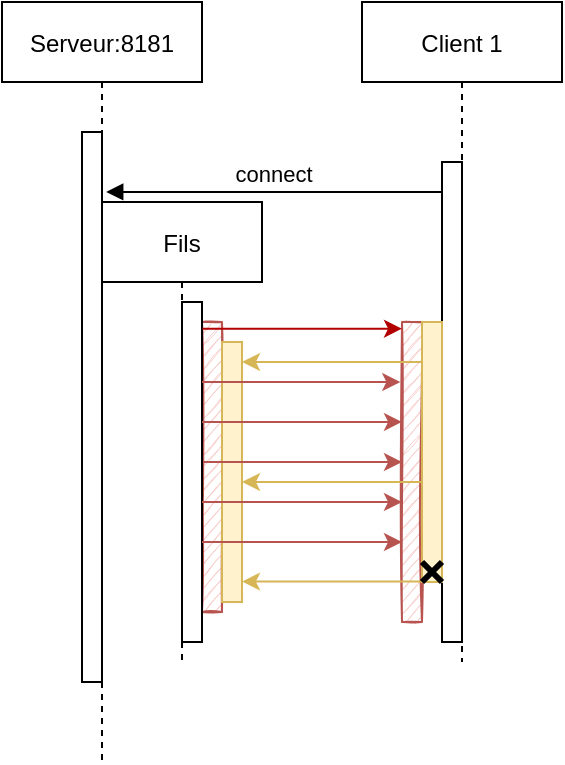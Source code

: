 <mxfile version="14.0.0" type="gitlab">
  <diagram id="kgpKYQtTHZ0yAKxKKP6v" name="Page-1">
    <mxGraphModel dx="677" dy="387" grid="1" gridSize="10" guides="1" tooltips="1" connect="1" arrows="1" fold="1" page="1" pageScale="1" pageWidth="850" pageHeight="1100" math="0" shadow="0">
      <root>
        <mxCell id="0" />
        <mxCell id="1" parent="0" />
        <mxCell id="ht7bhEXoosu7yN0JrOmg-32" value="Fils" style="shape=umlLifeline;perimeter=lifelinePerimeter;container=1;collapsible=0;recursiveResize=0;rounded=0;shadow=0;strokeWidth=1;" vertex="1" parent="1">
          <mxGeometry x="170" y="180" width="80" height="230" as="geometry" />
        </mxCell>
        <mxCell id="ht7bhEXoosu7yN0JrOmg-6" value="" style="points=[];perimeter=orthogonalPerimeter;rounded=0;shadow=0;strokeWidth=1;fillColor=#f8cecc;strokeColor=#b85450;sketch=1;glass=0;" vertex="1" parent="ht7bhEXoosu7yN0JrOmg-32">
          <mxGeometry x="50" y="60" width="10" height="145" as="geometry" />
        </mxCell>
        <mxCell id="ht7bhEXoosu7yN0JrOmg-7" value="" style="points=[];perimeter=orthogonalPerimeter;rounded=0;shadow=0;strokeWidth=1;fillColor=#fff2cc;strokeColor=#d6b656;" vertex="1" parent="ht7bhEXoosu7yN0JrOmg-32">
          <mxGeometry x="60" y="70" width="10" height="130" as="geometry" />
        </mxCell>
        <mxCell id="ht7bhEXoosu7yN0JrOmg-38" value="" style="endArrow=classic;html=1;fillColor=#f8cecc;strokeColor=#b85450;entryX=0;entryY=0.467;entryDx=0;entryDy=0;entryPerimeter=0;" edge="1" parent="ht7bhEXoosu7yN0JrOmg-32" target="ht7bhEXoosu7yN0JrOmg-10">
          <mxGeometry width="50" height="50" relative="1" as="geometry">
            <mxPoint x="50" y="130" as="sourcePoint" />
            <mxPoint x="139.86" y="129.995" as="targetPoint" />
          </mxGeometry>
        </mxCell>
        <mxCell id="ht7bhEXoosu7yN0JrOmg-44" value="" style="points=[];perimeter=orthogonalPerimeter;rounded=0;shadow=0;strokeWidth=1;" vertex="1" parent="ht7bhEXoosu7yN0JrOmg-32">
          <mxGeometry x="40" y="50" width="10" height="170" as="geometry" />
        </mxCell>
        <mxCell id="3nuBFxr9cyL0pnOWT2aG-1" value="Serveur:8181" style="shape=umlLifeline;perimeter=lifelinePerimeter;container=1;collapsible=0;recursiveResize=0;rounded=0;shadow=0;strokeWidth=1;" parent="1" vertex="1">
          <mxGeometry x="120" y="80" width="100" height="380" as="geometry" />
        </mxCell>
        <mxCell id="3nuBFxr9cyL0pnOWT2aG-2" value="" style="points=[];perimeter=orthogonalPerimeter;rounded=0;shadow=0;strokeWidth=1;" parent="3nuBFxr9cyL0pnOWT2aG-1" vertex="1">
          <mxGeometry x="40" y="65" width="10" height="275" as="geometry" />
        </mxCell>
        <mxCell id="3nuBFxr9cyL0pnOWT2aG-5" value="Client 1" style="shape=umlLifeline;perimeter=lifelinePerimeter;container=1;collapsible=0;recursiveResize=0;rounded=0;shadow=0;strokeWidth=1;" parent="1" vertex="1">
          <mxGeometry x="300" y="80" width="100" height="330" as="geometry" />
        </mxCell>
        <mxCell id="3nuBFxr9cyL0pnOWT2aG-6" value="" style="points=[];perimeter=orthogonalPerimeter;rounded=0;shadow=0;strokeWidth=1;" parent="3nuBFxr9cyL0pnOWT2aG-5" vertex="1">
          <mxGeometry x="40" y="80" width="10" height="240" as="geometry" />
        </mxCell>
        <mxCell id="3nuBFxr9cyL0pnOWT2aG-9" value="connect" style="verticalAlign=bottom;endArrow=block;shadow=0;strokeWidth=1;entryX=1.21;entryY=0.109;entryDx=0;entryDy=0;entryPerimeter=0;" parent="1" source="3nuBFxr9cyL0pnOWT2aG-6" target="3nuBFxr9cyL0pnOWT2aG-2" edge="1">
          <mxGeometry relative="1" as="geometry">
            <mxPoint x="240" y="200" as="sourcePoint" />
          </mxGeometry>
        </mxCell>
        <mxCell id="ht7bhEXoosu7yN0JrOmg-10" value="" style="points=[];perimeter=orthogonalPerimeter;rounded=0;shadow=0;strokeWidth=1;fillColor=#f8cecc;strokeColor=#b85450;sketch=1;" vertex="1" parent="1">
          <mxGeometry x="320" y="240" width="10" height="150" as="geometry" />
        </mxCell>
        <mxCell id="ht7bhEXoosu7yN0JrOmg-11" value="" style="points=[];perimeter=orthogonalPerimeter;rounded=0;shadow=0;strokeWidth=1;fillColor=#fff2cc;strokeColor=#d6b656;" vertex="1" parent="1">
          <mxGeometry x="330" y="240" width="10" height="130" as="geometry" />
        </mxCell>
        <mxCell id="ht7bhEXoosu7yN0JrOmg-12" value="" style="endArrow=classic;html=1;exitX=0.014;exitY=0.023;exitDx=0;exitDy=0;exitPerimeter=0;fillColor=#e51400;strokeColor=#B20000;" edge="1" parent="1" source="ht7bhEXoosu7yN0JrOmg-6" target="ht7bhEXoosu7yN0JrOmg-10">
          <mxGeometry width="50" height="50" relative="1" as="geometry">
            <mxPoint x="270" y="290" as="sourcePoint" />
            <mxPoint x="320" y="240" as="targetPoint" />
          </mxGeometry>
        </mxCell>
        <mxCell id="ht7bhEXoosu7yN0JrOmg-16" value="" style="endArrow=classic;html=1;fillColor=#fff2cc;strokeColor=#d6b656;" edge="1" parent="1">
          <mxGeometry width="50" height="50" relative="1" as="geometry">
            <mxPoint x="330" y="369.81" as="sourcePoint" />
            <mxPoint x="240" y="369.81" as="targetPoint" />
          </mxGeometry>
        </mxCell>
        <mxCell id="ht7bhEXoosu7yN0JrOmg-24" value="" style="endArrow=classic;html=1;fillColor=#fff2cc;strokeColor=#d6b656;" edge="1" parent="1">
          <mxGeometry width="50" height="50" relative="1" as="geometry">
            <mxPoint x="330" y="260" as="sourcePoint" />
            <mxPoint x="240" y="260" as="targetPoint" />
          </mxGeometry>
        </mxCell>
        <mxCell id="ht7bhEXoosu7yN0JrOmg-26" value="" style="shape=umlDestroy;whiteSpace=wrap;html=1;strokeWidth=3;" vertex="1" parent="1">
          <mxGeometry x="330" y="360" width="10" height="10" as="geometry" />
        </mxCell>
        <mxCell id="ht7bhEXoosu7yN0JrOmg-36" value="" style="endArrow=classic;html=1;fillColor=#f8cecc;strokeColor=#b85450;entryX=-0.085;entryY=0.2;entryDx=0;entryDy=0;entryPerimeter=0;" edge="1" parent="1" target="ht7bhEXoosu7yN0JrOmg-10">
          <mxGeometry width="50" height="50" relative="1" as="geometry">
            <mxPoint x="220" y="270" as="sourcePoint" />
            <mxPoint x="310" y="269.715" as="targetPoint" />
          </mxGeometry>
        </mxCell>
        <mxCell id="ht7bhEXoosu7yN0JrOmg-37" value="" style="endArrow=classic;html=1;fillColor=#f8cecc;strokeColor=#b85450;entryX=0;entryY=0.333;entryDx=0;entryDy=0;entryPerimeter=0;" edge="1" parent="1" target="ht7bhEXoosu7yN0JrOmg-10">
          <mxGeometry width="50" height="50" relative="1" as="geometry">
            <mxPoint x="220" y="290" as="sourcePoint" />
            <mxPoint x="310" y="289.995" as="targetPoint" />
          </mxGeometry>
        </mxCell>
        <mxCell id="ht7bhEXoosu7yN0JrOmg-39" value="" style="endArrow=classic;html=1;fillColor=#f8cecc;strokeColor=#b85450;entryX=0;entryY=0.6;entryDx=0;entryDy=0;entryPerimeter=0;" edge="1" parent="1" target="ht7bhEXoosu7yN0JrOmg-10">
          <mxGeometry width="50" height="50" relative="1" as="geometry">
            <mxPoint x="220" y="330" as="sourcePoint" />
            <mxPoint x="310" y="329.995" as="targetPoint" />
          </mxGeometry>
        </mxCell>
        <mxCell id="ht7bhEXoosu7yN0JrOmg-41" value="" style="endArrow=classic;html=1;fillColor=#fff2cc;strokeColor=#d6b656;" edge="1" parent="1">
          <mxGeometry width="50" height="50" relative="1" as="geometry">
            <mxPoint x="330" y="320" as="sourcePoint" />
            <mxPoint x="240" y="320" as="targetPoint" />
          </mxGeometry>
        </mxCell>
        <mxCell id="ht7bhEXoosu7yN0JrOmg-45" value="" style="endArrow=classic;html=1;fillColor=#f8cecc;strokeColor=#b85450;entryX=0;entryY=0.6;entryDx=0;entryDy=0;entryPerimeter=0;" edge="1" parent="1">
          <mxGeometry width="50" height="50" relative="1" as="geometry">
            <mxPoint x="220" y="350" as="sourcePoint" />
            <mxPoint x="320" y="350" as="targetPoint" />
          </mxGeometry>
        </mxCell>
      </root>
    </mxGraphModel>
  </diagram>
</mxfile>
